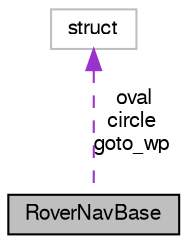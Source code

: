 digraph "RoverNavBase"
{
  edge [fontname="FreeSans",fontsize="10",labelfontname="FreeSans",labelfontsize="10"];
  node [fontname="FreeSans",fontsize="10",shape=record];
  Node1 [label="RoverNavBase",height=0.2,width=0.4,color="black", fillcolor="grey75", style="filled", fontcolor="black"];
  Node2 -> Node1 [dir="back",color="darkorchid3",fontsize="10",style="dashed",label=" oval\ncircle\ngoto_wp" ,fontname="FreeSans"];
  Node2 [label="struct",height=0.2,width=0.4,color="grey75", fillcolor="white", style="filled"];
}
